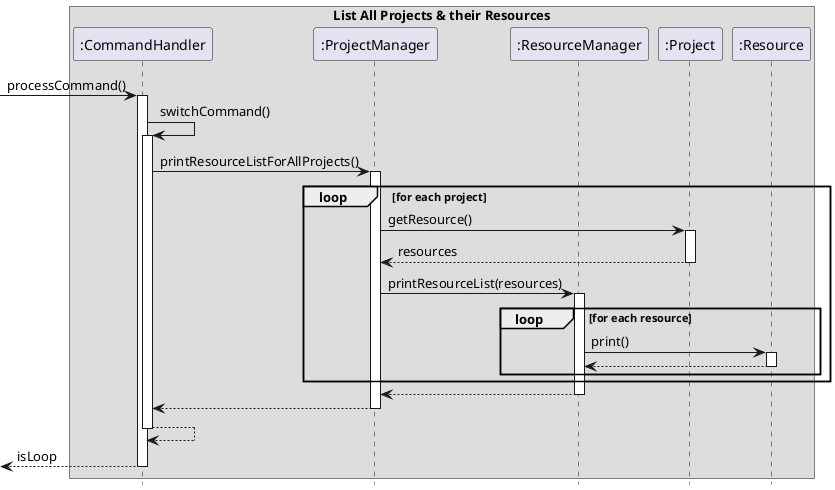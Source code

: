 @startuml
hide footbox
box List All Projects & their Resources
participant ":CommandHandler" as CH
participant ":ProjectManager" as PM
participant ":ResourceManager" as RM
participant ":Project" as P
participant ":Resource" as R

[-> CH: processCommand()
activate CH

CH -> CH: switchCommand()
activate CH

CH -> PM: printResourceListForAllProjects()
activate PM

loop for each project
    PM -> P: getResource()
    activate P
    return resources
    PM -> RM: printResourceList(resources)
    activate RM
    loop for each resource
        RM->R: print()
        activate R
        return
    end
end
return
return
return
return isLoop

@enduml